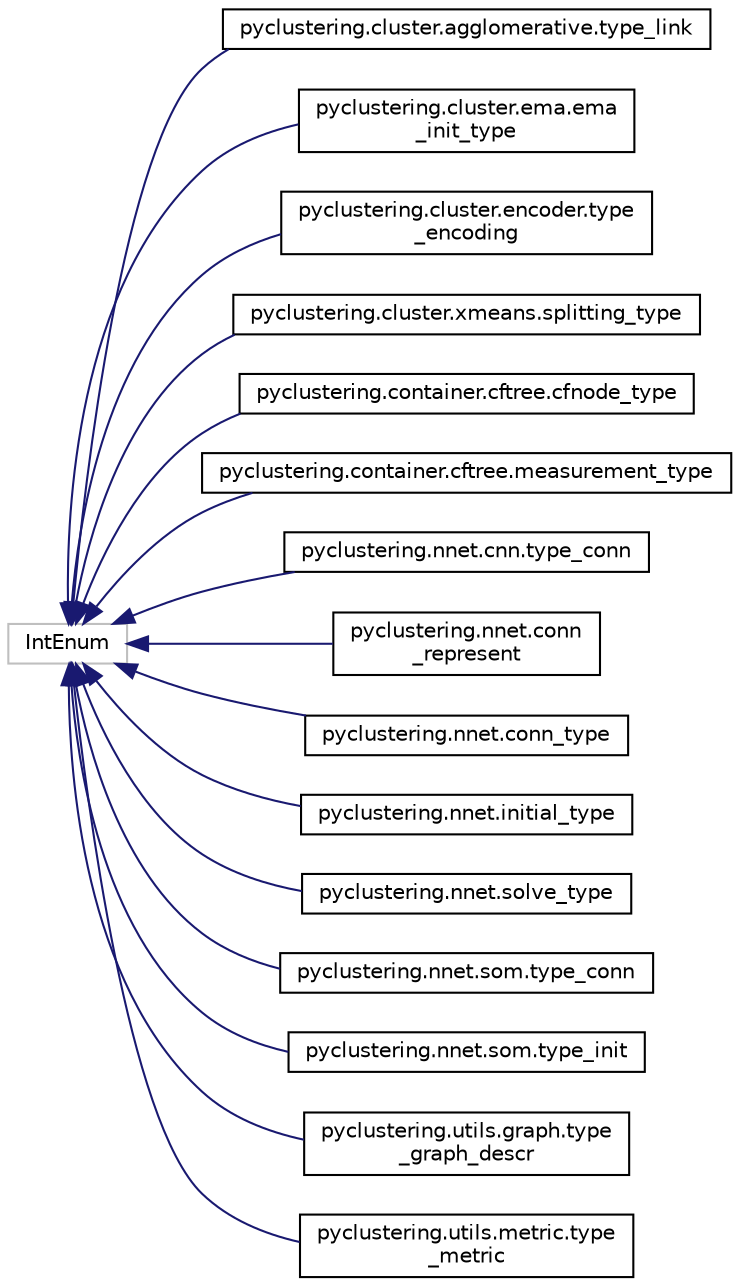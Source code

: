 digraph "Graphical Class Hierarchy"
{
 // INTERACTIVE_SVG=YES
  edge [fontname="Helvetica",fontsize="10",labelfontname="Helvetica",labelfontsize="10"];
  node [fontname="Helvetica",fontsize="10",shape=record];
  rankdir="LR";
  Node103 [label="IntEnum",height=0.2,width=0.4,color="grey75", fillcolor="white", style="filled"];
  Node103 -> Node0 [dir="back",color="midnightblue",fontsize="10",style="solid",fontname="Helvetica"];
  Node0 [label="pyclustering.cluster.agglomerative.type_link",height=0.2,width=0.4,color="black", fillcolor="white", style="filled",URL="$d5/d58/classpyclustering_1_1cluster_1_1agglomerative_1_1type__link.html",tooltip="Enumerator of types of link between clusters. "];
  Node103 -> Node105 [dir="back",color="midnightblue",fontsize="10",style="solid",fontname="Helvetica"];
  Node105 [label="pyclustering.cluster.ema.ema\l_init_type",height=0.2,width=0.4,color="black", fillcolor="white", style="filled",URL="$d4/d22/classpyclustering_1_1cluster_1_1ema_1_1ema__init__type.html",tooltip="Enumeration of initialization types for Expectation-Maximization algorithm. "];
  Node103 -> Node106 [dir="back",color="midnightblue",fontsize="10",style="solid",fontname="Helvetica"];
  Node106 [label="pyclustering.cluster.encoder.type\l_encoding",height=0.2,width=0.4,color="black", fillcolor="white", style="filled",URL="$d5/d41/classpyclustering_1_1cluster_1_1encoder_1_1type__encoding.html",tooltip="Enumeration of encoding types (index labeling, index list separation, object list separation)..."];
  Node103 -> Node107 [dir="back",color="midnightblue",fontsize="10",style="solid",fontname="Helvetica"];
  Node107 [label="pyclustering.cluster.xmeans.splitting_type",height=0.2,width=0.4,color="black", fillcolor="white", style="filled",URL="$dc/d4b/classpyclustering_1_1cluster_1_1xmeans_1_1splitting__type.html",tooltip="Enumeration of splitting types that can be used as splitting creation of cluster in X-Means algorithm..."];
  Node103 -> Node108 [dir="back",color="midnightblue",fontsize="10",style="solid",fontname="Helvetica"];
  Node108 [label="pyclustering.container.cftree.cfnode_type",height=0.2,width=0.4,color="black", fillcolor="white", style="filled",URL="$d2/d23/classpyclustering_1_1container_1_1cftree_1_1cfnode__type.html",tooltip="Enumeration of CF-Node types that are used by CF-Tree. "];
  Node103 -> Node109 [dir="back",color="midnightblue",fontsize="10",style="solid",fontname="Helvetica"];
  Node109 [label="pyclustering.container.cftree.measurement_type",height=0.2,width=0.4,color="black", fillcolor="white", style="filled",URL="$d6/d8b/classpyclustering_1_1container_1_1cftree_1_1measurement__type.html",tooltip="Enumeration of measurement types for CF-Tree. "];
  Node103 -> Node110 [dir="back",color="midnightblue",fontsize="10",style="solid",fontname="Helvetica"];
  Node110 [label="pyclustering.nnet.cnn.type_conn",height=0.2,width=0.4,color="black", fillcolor="white", style="filled",URL="$d8/d71/classpyclustering_1_1nnet_1_1cnn_1_1type__conn.html",tooltip="Enumeration of connection types for Chaotic Neural Network. "];
  Node103 -> Node111 [dir="back",color="midnightblue",fontsize="10",style="solid",fontname="Helvetica"];
  Node111 [label="pyclustering.nnet.conn\l_represent",height=0.2,width=0.4,color="black", fillcolor="white", style="filled",URL="$d9/d7b/classpyclustering_1_1nnet_1_1conn__represent.html",tooltip="Enumerator of internal network connection representation between oscillators. "];
  Node103 -> Node112 [dir="back",color="midnightblue",fontsize="10",style="solid",fontname="Helvetica"];
  Node112 [label="pyclustering.nnet.conn_type",height=0.2,width=0.4,color="black", fillcolor="white", style="filled",URL="$d7/d90/classpyclustering_1_1nnet_1_1conn__type.html",tooltip="Enumerator of connection types between oscillators. "];
  Node103 -> Node113 [dir="back",color="midnightblue",fontsize="10",style="solid",fontname="Helvetica"];
  Node113 [label="pyclustering.nnet.initial_type",height=0.2,width=0.4,color="black", fillcolor="white", style="filled",URL="$d2/d10/classpyclustering_1_1nnet_1_1initial__type.html",tooltip="Enumerator of types of oscillator output initialization. "];
  Node103 -> Node114 [dir="back",color="midnightblue",fontsize="10",style="solid",fontname="Helvetica"];
  Node114 [label="pyclustering.nnet.solve_type",height=0.2,width=0.4,color="black", fillcolor="white", style="filled",URL="$d5/d6b/classpyclustering_1_1nnet_1_1solve__type.html",tooltip="Enumerator of solver types that are used for network simulation. "];
  Node103 -> Node115 [dir="back",color="midnightblue",fontsize="10",style="solid",fontname="Helvetica"];
  Node115 [label="pyclustering.nnet.som.type_conn",height=0.2,width=0.4,color="black", fillcolor="white", style="filled",URL="$da/d42/classpyclustering_1_1nnet_1_1som_1_1type__conn.html",tooltip="Enumeration of connection types for SOM. "];
  Node103 -> Node116 [dir="back",color="midnightblue",fontsize="10",style="solid",fontname="Helvetica"];
  Node116 [label="pyclustering.nnet.som.type_init",height=0.2,width=0.4,color="black", fillcolor="white", style="filled",URL="$df/d7b/classpyclustering_1_1nnet_1_1som_1_1type__init.html",tooltip="Enumeration of initialization types for SOM. "];
  Node103 -> Node117 [dir="back",color="midnightblue",fontsize="10",style="solid",fontname="Helvetica"];
  Node117 [label="pyclustering.utils.graph.type\l_graph_descr",height=0.2,width=0.4,color="black", fillcolor="white", style="filled",URL="$dc/dee/classpyclustering_1_1utils_1_1graph_1_1type__graph__descr.html",tooltip="Enumeration of graph description. "];
  Node103 -> Node118 [dir="back",color="midnightblue",fontsize="10",style="solid",fontname="Helvetica"];
  Node118 [label="pyclustering.utils.metric.type\l_metric",height=0.2,width=0.4,color="black", fillcolor="white", style="filled",URL="$da/d3a/classpyclustering_1_1utils_1_1metric_1_1type__metric.html",tooltip="Enumeration of supported metrics in the module for distance calculation between two points..."];
}
